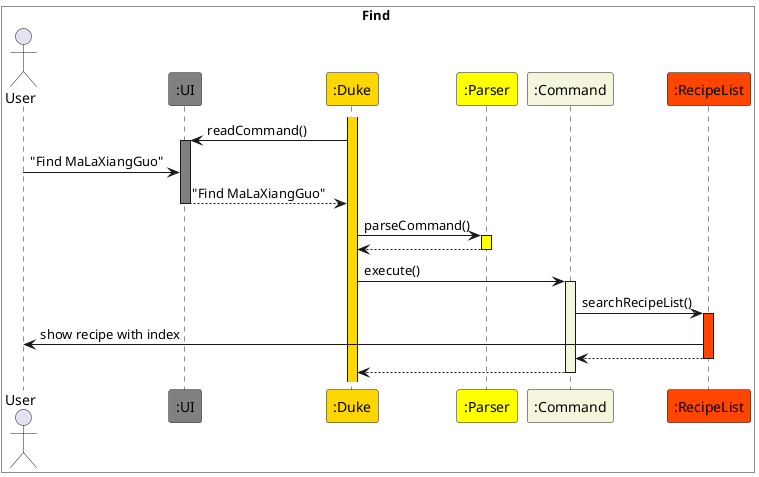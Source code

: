 @startuml Recipe Find
box Find #White
Actor User
participant ":UI" as UI #Gray
participant ":Duke" as Duke #Gold
participant ":Parser" as Parser #Yellow
participant ":Command" as Command #Beige
participant ":RecipeList" as RecipeList #OrangeRed
end box

activate Duke #Gold
Duke -> UI : readCommand()
activate UI #Gray
User -> UI : "Find MaLaXiangGuo"
UI --> Duke : "Find MaLaXiangGuo"
deactivate UI
Duke -> Parser : parseCommand()
activate Parser #Yellow
Parser --> Duke
deactivate Parser
Duke -> Command : execute()
activate Command #Beige
Command -> RecipeList : searchRecipeList()
activate RecipeList #OrangeRed
RecipeList -> User : show recipe with index
RecipeList --> Command
deactivate RecipeList
Command --> Duke
deactivate Command


@enduml
